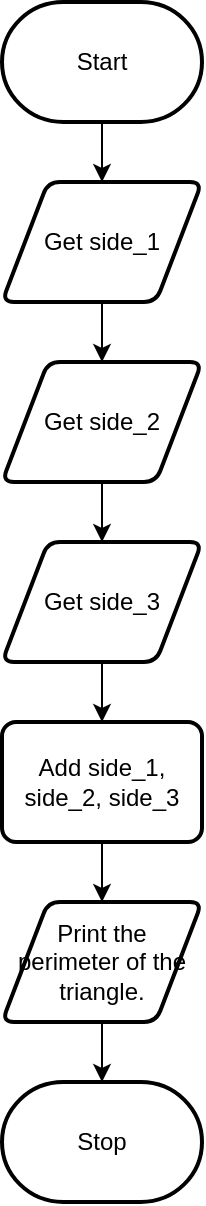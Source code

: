 <mxfile version="14.6.13" type="github">
  <diagram id="cAyXtN_4Crswef0RJcR-" name="Page-1">
    <mxGraphModel dx="582" dy="383" grid="1" gridSize="10" guides="1" tooltips="1" connect="1" arrows="1" fold="1" page="1" pageScale="1" pageWidth="850" pageHeight="1100" math="0" shadow="0">
      <root>
        <mxCell id="0" />
        <mxCell id="1" parent="0" />
        <mxCell id="WgOwB1JK1BV2DPNRBlny-8" style="edgeStyle=orthogonalEdgeStyle;rounded=0;orthogonalLoop=1;jettySize=auto;html=1;exitX=0.5;exitY=1;exitDx=0;exitDy=0;exitPerimeter=0;entryX=0.5;entryY=0;entryDx=0;entryDy=0;" edge="1" parent="1" source="WgOwB1JK1BV2DPNRBlny-1" target="WgOwB1JK1BV2DPNRBlny-2">
          <mxGeometry relative="1" as="geometry" />
        </mxCell>
        <mxCell id="WgOwB1JK1BV2DPNRBlny-1" value="Start" style="strokeWidth=2;html=1;shape=mxgraph.flowchart.terminator;whiteSpace=wrap;" vertex="1" parent="1">
          <mxGeometry x="250" y="170" width="100" height="60" as="geometry" />
        </mxCell>
        <mxCell id="WgOwB1JK1BV2DPNRBlny-9" style="edgeStyle=orthogonalEdgeStyle;rounded=0;orthogonalLoop=1;jettySize=auto;html=1;exitX=0.5;exitY=1;exitDx=0;exitDy=0;entryX=0.5;entryY=0;entryDx=0;entryDy=0;" edge="1" parent="1" source="WgOwB1JK1BV2DPNRBlny-2" target="WgOwB1JK1BV2DPNRBlny-3">
          <mxGeometry relative="1" as="geometry" />
        </mxCell>
        <mxCell id="WgOwB1JK1BV2DPNRBlny-2" value="Get side_1" style="shape=parallelogram;html=1;strokeWidth=2;perimeter=parallelogramPerimeter;whiteSpace=wrap;rounded=1;arcSize=12;size=0.23;" vertex="1" parent="1">
          <mxGeometry x="250" y="260" width="100" height="60" as="geometry" />
        </mxCell>
        <mxCell id="WgOwB1JK1BV2DPNRBlny-10" style="edgeStyle=orthogonalEdgeStyle;rounded=0;orthogonalLoop=1;jettySize=auto;html=1;exitX=0.5;exitY=1;exitDx=0;exitDy=0;entryX=0.5;entryY=0;entryDx=0;entryDy=0;" edge="1" parent="1" source="WgOwB1JK1BV2DPNRBlny-3" target="WgOwB1JK1BV2DPNRBlny-4">
          <mxGeometry relative="1" as="geometry" />
        </mxCell>
        <mxCell id="WgOwB1JK1BV2DPNRBlny-3" value="Get side_2" style="shape=parallelogram;html=1;strokeWidth=2;perimeter=parallelogramPerimeter;whiteSpace=wrap;rounded=1;arcSize=12;size=0.23;" vertex="1" parent="1">
          <mxGeometry x="250" y="350" width="100" height="60" as="geometry" />
        </mxCell>
        <mxCell id="WgOwB1JK1BV2DPNRBlny-11" style="edgeStyle=orthogonalEdgeStyle;rounded=0;orthogonalLoop=1;jettySize=auto;html=1;exitX=0.5;exitY=1;exitDx=0;exitDy=0;entryX=0.5;entryY=0;entryDx=0;entryDy=0;" edge="1" parent="1" source="WgOwB1JK1BV2DPNRBlny-4" target="WgOwB1JK1BV2DPNRBlny-5">
          <mxGeometry relative="1" as="geometry" />
        </mxCell>
        <mxCell id="WgOwB1JK1BV2DPNRBlny-4" value="Get side_3" style="shape=parallelogram;html=1;strokeWidth=2;perimeter=parallelogramPerimeter;whiteSpace=wrap;rounded=1;arcSize=12;size=0.23;" vertex="1" parent="1">
          <mxGeometry x="250" y="440" width="100" height="60" as="geometry" />
        </mxCell>
        <mxCell id="WgOwB1JK1BV2DPNRBlny-12" style="edgeStyle=orthogonalEdgeStyle;rounded=0;orthogonalLoop=1;jettySize=auto;html=1;exitX=0.5;exitY=1;exitDx=0;exitDy=0;entryX=0.5;entryY=0;entryDx=0;entryDy=0;" edge="1" parent="1" source="WgOwB1JK1BV2DPNRBlny-5" target="WgOwB1JK1BV2DPNRBlny-6">
          <mxGeometry relative="1" as="geometry" />
        </mxCell>
        <mxCell id="WgOwB1JK1BV2DPNRBlny-5" value="Add side_1, side_2, side_3" style="rounded=1;whiteSpace=wrap;html=1;absoluteArcSize=1;arcSize=14;strokeWidth=2;" vertex="1" parent="1">
          <mxGeometry x="250" y="530" width="100" height="60" as="geometry" />
        </mxCell>
        <mxCell id="WgOwB1JK1BV2DPNRBlny-13" style="edgeStyle=orthogonalEdgeStyle;rounded=0;orthogonalLoop=1;jettySize=auto;html=1;exitX=0.5;exitY=1;exitDx=0;exitDy=0;entryX=0.5;entryY=0;entryDx=0;entryDy=0;entryPerimeter=0;" edge="1" parent="1" source="WgOwB1JK1BV2DPNRBlny-6" target="WgOwB1JK1BV2DPNRBlny-7">
          <mxGeometry relative="1" as="geometry" />
        </mxCell>
        <mxCell id="WgOwB1JK1BV2DPNRBlny-6" value="Print the perimeter of the triangle." style="shape=parallelogram;html=1;strokeWidth=2;perimeter=parallelogramPerimeter;whiteSpace=wrap;rounded=1;arcSize=12;size=0.23;" vertex="1" parent="1">
          <mxGeometry x="250" y="620" width="100" height="60" as="geometry" />
        </mxCell>
        <mxCell id="WgOwB1JK1BV2DPNRBlny-7" value="Stop" style="strokeWidth=2;html=1;shape=mxgraph.flowchart.terminator;whiteSpace=wrap;" vertex="1" parent="1">
          <mxGeometry x="250" y="710" width="100" height="60" as="geometry" />
        </mxCell>
      </root>
    </mxGraphModel>
  </diagram>
</mxfile>
